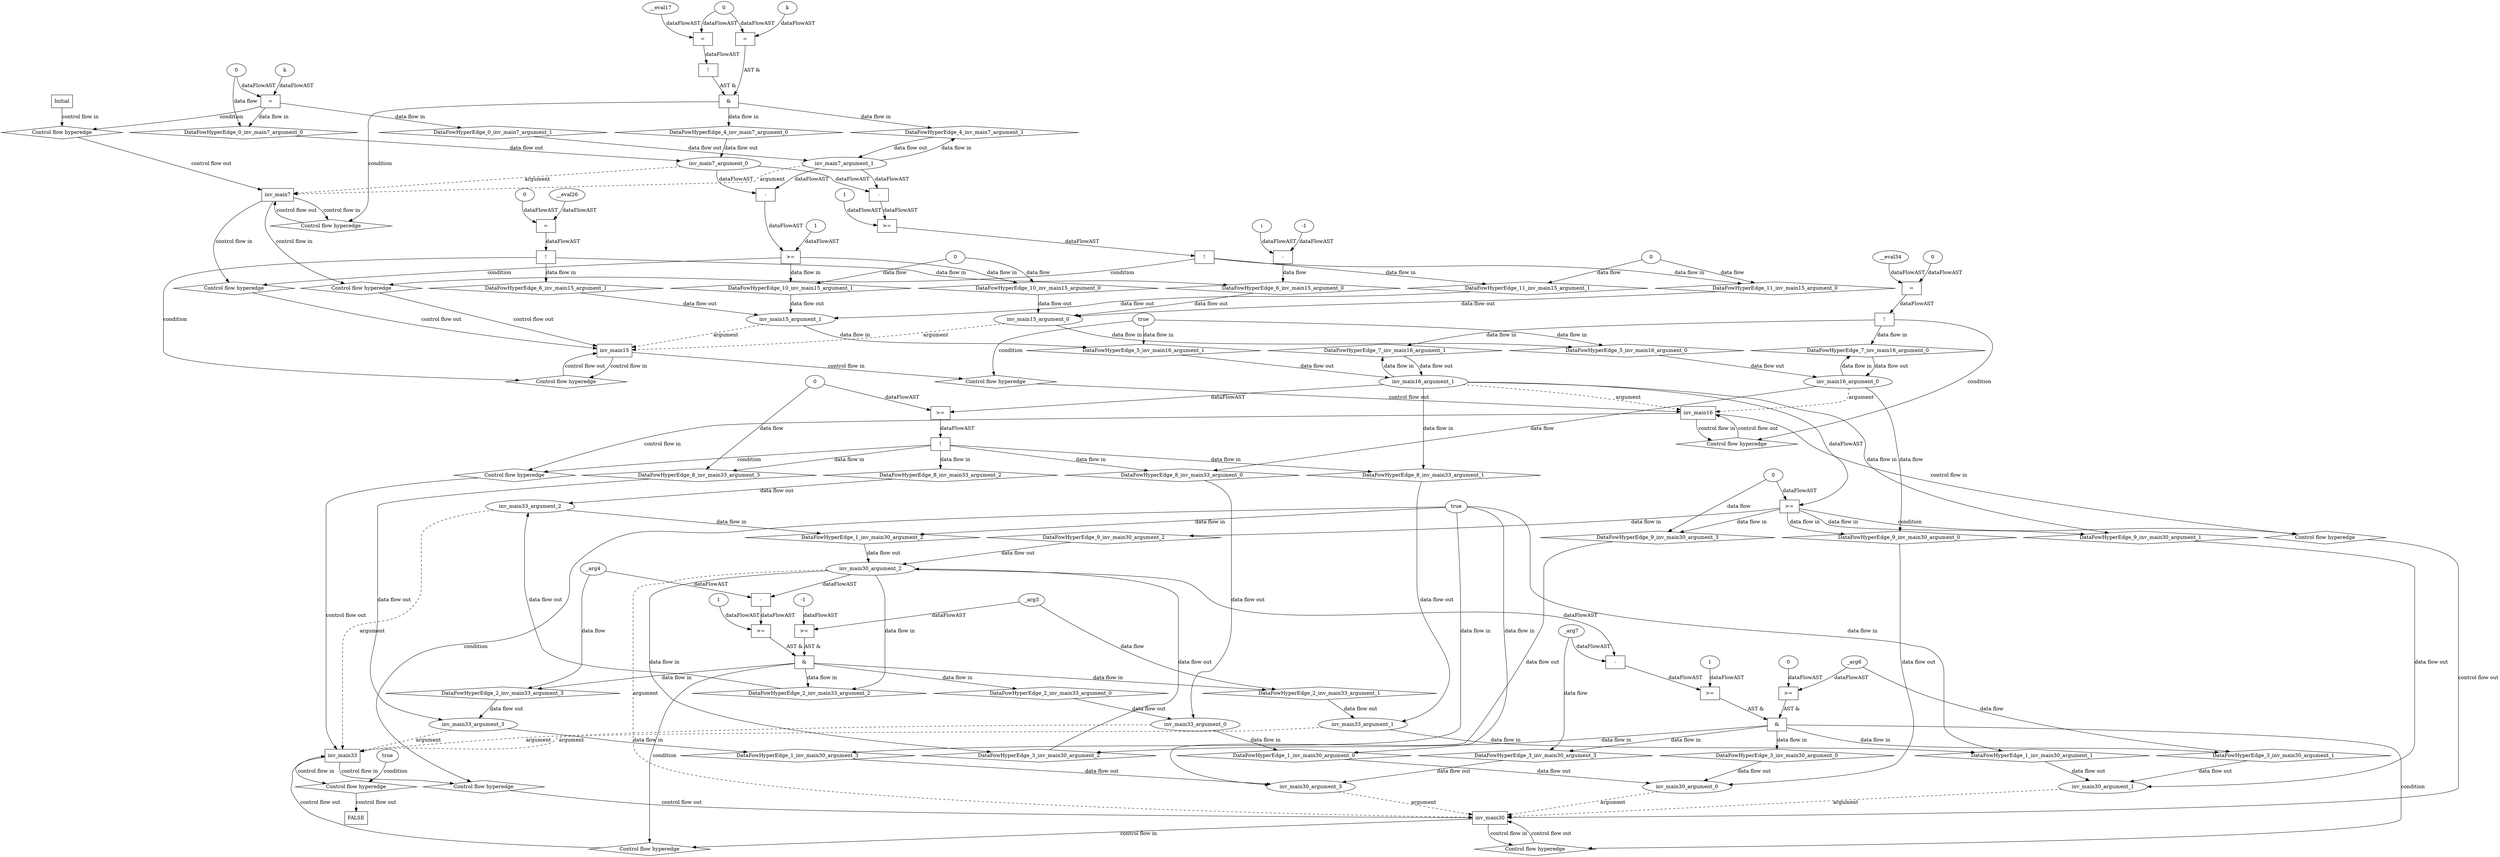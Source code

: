 digraph dag {
inv_main15 [label="inv_main15" nodeName=inv_main15 class=cfn  shape="rect"];
inv_main16 [label="inv_main16" nodeName=inv_main16 class=cfn  shape="rect"];
inv_main30 [label="inv_main30" nodeName=inv_main30 class=cfn  shape="rect"];
inv_main33 [label="inv_main33" nodeName=inv_main33 class=cfn  shape="rect"];
inv_main7 [label="inv_main7" nodeName=inv_main7 class=cfn  shape="rect"];
FALSE [label="FALSE" nodeName=FALSE class=cfn  shape="rect"];
Initial [label="Initial" nodeName=Initial class=cfn  shape="rect"];
ControlFowHyperEdge_0 [label="Control flow hyperedge" nodeName=ControlFowHyperEdge_0 class=controlFlowHyperEdge shape="diamond"];
Initial -> ControlFowHyperEdge_0[label="control flow in"]
ControlFowHyperEdge_0 -> inv_main7[label="control flow out"]
ControlFowHyperEdge_1 [label="Control flow hyperedge" nodeName=ControlFowHyperEdge_1 class=controlFlowHyperEdge shape="diamond"];
inv_main33 -> ControlFowHyperEdge_1[label="control flow in"]
ControlFowHyperEdge_1 -> inv_main30[label="control flow out"]
ControlFowHyperEdge_2 [label="Control flow hyperedge" nodeName=ControlFowHyperEdge_2 class=controlFlowHyperEdge shape="diamond"];
inv_main30 -> ControlFowHyperEdge_2[label="control flow in"]
ControlFowHyperEdge_2 -> inv_main33[label="control flow out"]
ControlFowHyperEdge_3 [label="Control flow hyperedge" nodeName=ControlFowHyperEdge_3 class=controlFlowHyperEdge shape="diamond"];
inv_main30 -> ControlFowHyperEdge_3[label="control flow in"]
ControlFowHyperEdge_3 -> inv_main30[label="control flow out"]
ControlFowHyperEdge_4 [label="Control flow hyperedge" nodeName=ControlFowHyperEdge_4 class=controlFlowHyperEdge shape="diamond"];
inv_main7 -> ControlFowHyperEdge_4[label="control flow in"]
ControlFowHyperEdge_4 -> inv_main7[label="control flow out"]
ControlFowHyperEdge_5 [label="Control flow hyperedge" nodeName=ControlFowHyperEdge_5 class=controlFlowHyperEdge shape="diamond"];
inv_main15 -> ControlFowHyperEdge_5[label="control flow in"]
ControlFowHyperEdge_5 -> inv_main16[label="control flow out"]
ControlFowHyperEdge_6 [label="Control flow hyperedge" nodeName=ControlFowHyperEdge_6 class=controlFlowHyperEdge shape="diamond"];
inv_main15 -> ControlFowHyperEdge_6[label="control flow in"]
ControlFowHyperEdge_6 -> inv_main15[label="control flow out"]
ControlFowHyperEdge_7 [label="Control flow hyperedge" nodeName=ControlFowHyperEdge_7 class=controlFlowHyperEdge shape="diamond"];
inv_main16 -> ControlFowHyperEdge_7[label="control flow in"]
ControlFowHyperEdge_7 -> inv_main16[label="control flow out"]
ControlFowHyperEdge_8 [label="Control flow hyperedge" nodeName=ControlFowHyperEdge_8 class=controlFlowHyperEdge shape="diamond"];
inv_main16 -> ControlFowHyperEdge_8[label="control flow in"]
ControlFowHyperEdge_8 -> inv_main33[label="control flow out"]
ControlFowHyperEdge_9 [label="Control flow hyperedge" nodeName=ControlFowHyperEdge_9 class=controlFlowHyperEdge shape="diamond"];
inv_main16 -> ControlFowHyperEdge_9[label="control flow in"]
ControlFowHyperEdge_9 -> inv_main30[label="control flow out"]
ControlFowHyperEdge_10 [label="Control flow hyperedge" nodeName=ControlFowHyperEdge_10 class=controlFlowHyperEdge shape="diamond"];
inv_main7 -> ControlFowHyperEdge_10[label="control flow in"]
ControlFowHyperEdge_10 -> inv_main15[label="control flow out"]
ControlFowHyperEdge_11 [label="Control flow hyperedge" nodeName=ControlFowHyperEdge_11 class=controlFlowHyperEdge shape="diamond"];
inv_main7 -> ControlFowHyperEdge_11[label="control flow in"]
ControlFowHyperEdge_11 -> inv_main15[label="control flow out"]
ControlFowHyperEdge_12 [label="Control flow hyperedge" nodeName=ControlFowHyperEdge_12 class=controlFlowHyperEdge shape="diamond"];
inv_main33 -> ControlFowHyperEdge_12[label="control flow in"]
ControlFowHyperEdge_12 -> FALSE[label="control flow out"]
inv_main7_argument_0 [label="inv_main7_argument_0" nodeName=argument0 class=argument  head=inv_main7 shape="oval"];
inv_main7_argument_0 -> inv_main7[label="argument" style="dashed"]
inv_main7_argument_1 [label="inv_main7_argument_1" nodeName=argument1 class=argument  head=inv_main7 shape="oval"];
inv_main7_argument_1 -> inv_main7[label="argument" style="dashed"]
inv_main30_argument_0 [label="inv_main30_argument_0" nodeName=argument0 class=argument  head=inv_main30 shape="oval"];
inv_main30_argument_0 -> inv_main30[label="argument" style="dashed"]
inv_main30_argument_1 [label="inv_main30_argument_1" nodeName=argument1 class=argument  head=inv_main30 shape="oval"];
inv_main30_argument_1 -> inv_main30[label="argument" style="dashed"]
inv_main30_argument_2 [label="inv_main30_argument_2" nodeName=argument2 class=argument  head=inv_main30 shape="oval"];
inv_main30_argument_2 -> inv_main30[label="argument" style="dashed"]
inv_main30_argument_3 [label="inv_main30_argument_3" nodeName=argument3 class=argument  head=inv_main30 shape="oval"];
inv_main30_argument_3 -> inv_main30[label="argument" style="dashed"]
inv_main33_argument_0 [label="inv_main33_argument_0" nodeName=argument0 class=argument  head=inv_main33 shape="oval"];
inv_main33_argument_0 -> inv_main33[label="argument" style="dashed"]
inv_main33_argument_1 [label="inv_main33_argument_1" nodeName=argument1 class=argument  head=inv_main33 shape="oval"];
inv_main33_argument_1 -> inv_main33[label="argument" style="dashed"]
inv_main33_argument_2 [label="inv_main33_argument_2" nodeName=argument2 class=argument  head=inv_main33 shape="oval"];
inv_main33_argument_2 -> inv_main33[label="argument" style="dashed"]
inv_main33_argument_3 [label="inv_main33_argument_3" nodeName=argument3 class=argument  head=inv_main33 shape="oval"];
inv_main33_argument_3 -> inv_main33[label="argument" style="dashed"]
inv_main16_argument_0 [label="inv_main16_argument_0" nodeName=argument0 class=argument  head=inv_main16 shape="oval"];
inv_main16_argument_0 -> inv_main16[label="argument" style="dashed"]
inv_main16_argument_1 [label="inv_main16_argument_1" nodeName=argument1 class=argument  head=inv_main16 shape="oval"];
inv_main16_argument_1 -> inv_main16[label="argument" style="dashed"]
inv_main15_argument_0 [label="inv_main15_argument_0" nodeName=argument0 class=argument  head=inv_main15 shape="oval"];
inv_main15_argument_0 -> inv_main15[label="argument" style="dashed"]
inv_main15_argument_1 [label="inv_main15_argument_1" nodeName=argument1 class=argument  head=inv_main15 shape="oval"];
inv_main15_argument_1 -> inv_main15[label="argument" style="dashed"]

xxxinv_main7___Initial_0xxxguard_0_node_0 [label="=" nodeName=xxxinv_main7___Initial_0xxxguard_0_node_0 class=Operator  shape="rect"];
xxxinv_main7___Initial_0xxxguard_0_node_2 [label="k" nodeName=xxxinv_main7___Initial_0xxxguard_0_node_2 class=Constant ];
xxxinv_main7___Initial_0xxxdataFlow_0_node_0->xxxinv_main7___Initial_0xxxguard_0_node_0[label="dataFlowAST"]
xxxinv_main7___Initial_0xxxguard_0_node_2->xxxinv_main7___Initial_0xxxguard_0_node_0[label="dataFlowAST"]

xxxinv_main7___Initial_0xxxguard_0_node_0->ControlFowHyperEdge_0 [label="condition"];
xxxinv_main7___Initial_0xxxdataFlow_0_node_0 [label="0" nodeName=xxxinv_main7___Initial_0xxxdataFlow_0_node_0 class=Literal ];

xxxinv_main7___Initial_0xxxdataFlow_0_node_0->DataFowHyperEdge_0_inv_main7_argument_0 [label="data flow"];
xxxinv_main30___inv_main33_1xxxguard_0_node_0 [label="true" nodeName=xxxinv_main30___inv_main33_1xxxguard_0_node_0 class=BoolValue ];

xxxinv_main30___inv_main33_1xxxguard_0_node_0->ControlFowHyperEdge_1 [label="condition"];
xxxinv_main33___inv_main30_2xxx_and [label="&" nodeName=xxxinv_main33___inv_main30_2xxx_and class=Operator shape="rect"];
xxxinv_main33___inv_main30_2xxxguard_0_node_0 [label=">=" nodeName=xxxinv_main33___inv_main30_2xxxguard_0_node_0 class=Operator  shape="rect"];
xxxinv_main33___inv_main30_2xxxguard_0_node_1 [label="-1" nodeName=xxxinv_main33___inv_main30_2xxxguard_0_node_1 class=Literal ];
xxxinv_main33___inv_main30_2xxxguard_0_node_1->xxxinv_main33___inv_main30_2xxxguard_0_node_0[label="dataFlowAST"]
xxxinv_main33___inv_main30_2xxxdataFlow_0_node_0->xxxinv_main33___inv_main30_2xxxguard_0_node_0[label="dataFlowAST"]

xxxinv_main33___inv_main30_2xxxguard_0_node_0->xxxinv_main33___inv_main30_2xxx_and [label="AST &"];
xxxinv_main33___inv_main30_2xxxguard1_node_0 [label=">=" nodeName=xxxinv_main33___inv_main30_2xxxguard1_node_0 class=Operator  shape="rect"];
xxxinv_main33___inv_main30_2xxxguard1_node_1 [label="-" nodeName=xxxinv_main33___inv_main30_2xxxguard1_node_1 class= Operator shape="rect"];
xxxinv_main33___inv_main30_2xxxguard1_node_4 [label="1" nodeName=xxxinv_main33___inv_main30_2xxxguard1_node_4 class=Literal ];
xxxinv_main33___inv_main30_2xxxguard1_node_1->xxxinv_main33___inv_main30_2xxxguard1_node_0[label="dataFlowAST"]
xxxinv_main33___inv_main30_2xxxguard1_node_4->xxxinv_main33___inv_main30_2xxxguard1_node_0[label="dataFlowAST"]
inv_main30_argument_2->xxxinv_main33___inv_main30_2xxxguard1_node_1[label="dataFlowAST"]
xxxinv_main33___inv_main30_2xxxdataFlow1_node_0->xxxinv_main33___inv_main30_2xxxguard1_node_1[label="dataFlowAST"]

xxxinv_main33___inv_main30_2xxxguard1_node_0->xxxinv_main33___inv_main30_2xxx_and [label="AST &"];
xxxinv_main33___inv_main30_2xxx_and->ControlFowHyperEdge_2 [label="condition"];
xxxinv_main33___inv_main30_2xxxdataFlow_0_node_0 [label="_arg3" nodeName=xxxinv_main33___inv_main30_2xxxdataFlow_0_node_0 class=Constant ];

xxxinv_main33___inv_main30_2xxxdataFlow_0_node_0->DataFowHyperEdge_2_inv_main33_argument_1 [label="data flow"];
xxxinv_main33___inv_main30_2xxxdataFlow1_node_0 [label="_arg4" nodeName=xxxinv_main33___inv_main30_2xxxdataFlow1_node_0 class=Constant ];

xxxinv_main33___inv_main30_2xxxdataFlow1_node_0->DataFowHyperEdge_2_inv_main33_argument_3 [label="data flow"];
xxxinv_main30___inv_main30_3xxx_and [label="&" nodeName=xxxinv_main30___inv_main30_3xxx_and class=Operator shape="rect"];
xxxinv_main30___inv_main30_3xxxguard_0_node_0 [label=">=" nodeName=xxxinv_main30___inv_main30_3xxxguard_0_node_0 class=Operator  shape="rect"];
xxxinv_main30___inv_main30_3xxxguard_0_node_2 [label="0" nodeName=xxxinv_main30___inv_main30_3xxxguard_0_node_2 class=Literal ];
xxxinv_main30___inv_main30_3xxxdataFlow_0_node_0->xxxinv_main30___inv_main30_3xxxguard_0_node_0[label="dataFlowAST"]
xxxinv_main30___inv_main30_3xxxguard_0_node_2->xxxinv_main30___inv_main30_3xxxguard_0_node_0[label="dataFlowAST"]

xxxinv_main30___inv_main30_3xxxguard_0_node_0->xxxinv_main30___inv_main30_3xxx_and [label="AST &"];
xxxinv_main30___inv_main30_3xxxguard1_node_0 [label=">=" nodeName=xxxinv_main30___inv_main30_3xxxguard1_node_0 class=Operator  shape="rect"];
xxxinv_main30___inv_main30_3xxxguard1_node_1 [label="-" nodeName=xxxinv_main30___inv_main30_3xxxguard1_node_1 class= Operator shape="rect"];
xxxinv_main30___inv_main30_3xxxguard1_node_4 [label="1" nodeName=xxxinv_main30___inv_main30_3xxxguard1_node_4 class=Literal ];
xxxinv_main30___inv_main30_3xxxguard1_node_1->xxxinv_main30___inv_main30_3xxxguard1_node_0[label="dataFlowAST"]
xxxinv_main30___inv_main30_3xxxguard1_node_4->xxxinv_main30___inv_main30_3xxxguard1_node_0[label="dataFlowAST"]
inv_main30_argument_2->xxxinv_main30___inv_main30_3xxxguard1_node_1[label="dataFlowAST"]
xxxinv_main30___inv_main30_3xxxdataFlow1_node_0->xxxinv_main30___inv_main30_3xxxguard1_node_1[label="dataFlowAST"]

xxxinv_main30___inv_main30_3xxxguard1_node_0->xxxinv_main30___inv_main30_3xxx_and [label="AST &"];
xxxinv_main30___inv_main30_3xxx_and->ControlFowHyperEdge_3 [label="condition"];
xxxinv_main30___inv_main30_3xxxdataFlow_0_node_0 [label="_arg6" nodeName=xxxinv_main30___inv_main30_3xxxdataFlow_0_node_0 class=Constant ];

xxxinv_main30___inv_main30_3xxxdataFlow_0_node_0->DataFowHyperEdge_3_inv_main30_argument_1 [label="data flow"];
xxxinv_main30___inv_main30_3xxxdataFlow1_node_0 [label="_arg7" nodeName=xxxinv_main30___inv_main30_3xxxdataFlow1_node_0 class=Constant ];

xxxinv_main30___inv_main30_3xxxdataFlow1_node_0->DataFowHyperEdge_3_inv_main30_argument_3 [label="data flow"];
xxxinv_main7___inv_main7_4xxx_and [label="&" nodeName=xxxinv_main7___inv_main7_4xxx_and class=Operator shape="rect"];
xxxinv_main7___inv_main7_4xxxguard_0_node_0 [label="!" nodeName=xxxinv_main7___inv_main7_4xxxguard_0_node_0 class=Operator shape="rect"];
xxxinv_main7___inv_main7_4xxxguard_0_node_1 [label="=" nodeName=xxxinv_main7___inv_main7_4xxxguard_0_node_1 class=Operator  shape="rect"];
xxxinv_main7___inv_main7_4xxxguard_0_node_2 [label="__eval17" nodeName=xxxinv_main7___inv_main7_4xxxguard_0_node_2 class=Constant ];
xxxinv_main7___inv_main7_4xxxguard_0_node_3 [label="0" nodeName=xxxinv_main7___inv_main7_4xxxguard_0_node_3 class=Literal ];
xxxinv_main7___inv_main7_4xxxguard_0_node_1->xxxinv_main7___inv_main7_4xxxguard_0_node_0[label="dataFlowAST"]
xxxinv_main7___inv_main7_4xxxguard_0_node_2->xxxinv_main7___inv_main7_4xxxguard_0_node_1[label="dataFlowAST"]
xxxinv_main7___inv_main7_4xxxguard_0_node_3->xxxinv_main7___inv_main7_4xxxguard_0_node_1[label="dataFlowAST"]

xxxinv_main7___inv_main7_4xxxguard_0_node_0->xxxinv_main7___inv_main7_4xxx_and [label="AST &"];
xxxinv_main7___inv_main7_4xxxguard1_node_0 [label="=" nodeName=xxxinv_main7___inv_main7_4xxxguard1_node_0 class=Operator  shape="rect"];
xxxinv_main7___inv_main7_4xxxguard1_node_1 [label="k" nodeName=xxxinv_main7___inv_main7_4xxxguard1_node_1 class=Constant ];
xxxinv_main7___inv_main7_4xxxguard1_node_1->xxxinv_main7___inv_main7_4xxxguard1_node_0[label="dataFlowAST"]
xxxinv_main7___inv_main7_4xxxguard_0_node_3->xxxinv_main7___inv_main7_4xxxguard1_node_0[label="dataFlowAST"]

xxxinv_main7___inv_main7_4xxxguard1_node_0->xxxinv_main7___inv_main7_4xxx_and [label="AST &"];
xxxinv_main7___inv_main7_4xxx_and->ControlFowHyperEdge_4 [label="condition"];
xxxinv_main16___inv_main15_5xxxguard_0_node_0 [label="true" nodeName=xxxinv_main16___inv_main15_5xxxguard_0_node_0 class=BoolValue ];

xxxinv_main16___inv_main15_5xxxguard_0_node_0->ControlFowHyperEdge_5 [label="condition"];
xxxinv_main15___inv_main15_6xxxguard_0_node_0 [label="!" nodeName=xxxinv_main15___inv_main15_6xxxguard_0_node_0 class=Operator shape="rect"];
xxxinv_main15___inv_main15_6xxxguard_0_node_1 [label="=" nodeName=xxxinv_main15___inv_main15_6xxxguard_0_node_1 class=Operator  shape="rect"];
xxxinv_main15___inv_main15_6xxxguard_0_node_2 [label="__eval26" nodeName=xxxinv_main15___inv_main15_6xxxguard_0_node_2 class=Constant ];
xxxinv_main15___inv_main15_6xxxguard_0_node_3 [label="0" nodeName=xxxinv_main15___inv_main15_6xxxguard_0_node_3 class=Literal ];
xxxinv_main15___inv_main15_6xxxguard_0_node_1->xxxinv_main15___inv_main15_6xxxguard_0_node_0[label="dataFlowAST"]
xxxinv_main15___inv_main15_6xxxguard_0_node_2->xxxinv_main15___inv_main15_6xxxguard_0_node_1[label="dataFlowAST"]
xxxinv_main15___inv_main15_6xxxguard_0_node_3->xxxinv_main15___inv_main15_6xxxguard_0_node_1[label="dataFlowAST"]

xxxinv_main15___inv_main15_6xxxguard_0_node_0->ControlFowHyperEdge_6 [label="condition"];
xxxinv_main15___inv_main15_6xxxdataFlow_0_node_0 [label="-" nodeName=xxxinv_main15___inv_main15_6xxxdataFlow_0_node_0 class= Operator shape="rect"];
xxxinv_main15___inv_main15_6xxxdataFlow_0_node_1 [label="i" nodeName=xxxinv_main15___inv_main15_6xxxdataFlow_0_node_1 class=Constant ];
xxxinv_main15___inv_main15_6xxxdataFlow_0_node_2 [label="-1" nodeName=xxxinv_main15___inv_main15_6xxxdataFlow_0_node_2 class=Literal ];
xxxinv_main15___inv_main15_6xxxdataFlow_0_node_1->xxxinv_main15___inv_main15_6xxxdataFlow_0_node_0[label="dataFlowAST"]
xxxinv_main15___inv_main15_6xxxdataFlow_0_node_2->xxxinv_main15___inv_main15_6xxxdataFlow_0_node_0[label="dataFlowAST"]

xxxinv_main15___inv_main15_6xxxdataFlow_0_node_0->DataFowHyperEdge_6_inv_main15_argument_0 [label="data flow"];
xxxinv_main16___inv_main16_7xxxguard_0_node_0 [label="!" nodeName=xxxinv_main16___inv_main16_7xxxguard_0_node_0 class=Operator shape="rect"];
xxxinv_main16___inv_main16_7xxxguard_0_node_1 [label="=" nodeName=xxxinv_main16___inv_main16_7xxxguard_0_node_1 class=Operator  shape="rect"];
xxxinv_main16___inv_main16_7xxxguard_0_node_2 [label="__eval34" nodeName=xxxinv_main16___inv_main16_7xxxguard_0_node_2 class=Constant ];
xxxinv_main16___inv_main16_7xxxguard_0_node_3 [label="0" nodeName=xxxinv_main16___inv_main16_7xxxguard_0_node_3 class=Literal ];
xxxinv_main16___inv_main16_7xxxguard_0_node_1->xxxinv_main16___inv_main16_7xxxguard_0_node_0[label="dataFlowAST"]
xxxinv_main16___inv_main16_7xxxguard_0_node_2->xxxinv_main16___inv_main16_7xxxguard_0_node_1[label="dataFlowAST"]
xxxinv_main16___inv_main16_7xxxguard_0_node_3->xxxinv_main16___inv_main16_7xxxguard_0_node_1[label="dataFlowAST"]

xxxinv_main16___inv_main16_7xxxguard_0_node_0->ControlFowHyperEdge_7 [label="condition"];
xxxinv_main33___inv_main16_8xxxguard_0_node_0 [label="!" nodeName=xxxinv_main33___inv_main16_8xxxguard_0_node_0 class=Operator shape="rect"];
xxxinv_main33___inv_main16_8xxxguard_0_node_1 [label=">=" nodeName=xxxinv_main33___inv_main16_8xxxguard_0_node_1 class=Operator  shape="rect"];
xxxinv_main33___inv_main16_8xxxguard_0_node_1->xxxinv_main33___inv_main16_8xxxguard_0_node_0[label="dataFlowAST"]
inv_main16_argument_1->xxxinv_main33___inv_main16_8xxxguard_0_node_1[label="dataFlowAST"]
xxxinv_main33___inv_main16_8xxxdataFlow1_node_0->xxxinv_main33___inv_main16_8xxxguard_0_node_1[label="dataFlowAST"]

xxxinv_main33___inv_main16_8xxxguard_0_node_0->ControlFowHyperEdge_8 [label="condition"];

inv_main16_argument_0->DataFowHyperEdge_8_inv_main33_argument_0 [label="data flow"];
xxxinv_main33___inv_main16_8xxxdataFlow1_node_0 [label="0" nodeName=xxxinv_main33___inv_main16_8xxxdataFlow1_node_0 class=Literal ];

xxxinv_main33___inv_main16_8xxxdataFlow1_node_0->DataFowHyperEdge_8_inv_main33_argument_3 [label="data flow"];
xxxinv_main30___inv_main16_9xxxguard_0_node_0 [label=">=" nodeName=xxxinv_main30___inv_main16_9xxxguard_0_node_0 class=Operator  shape="rect"];
inv_main16_argument_1->xxxinv_main30___inv_main16_9xxxguard_0_node_0[label="dataFlowAST"]
xxxinv_main30___inv_main16_9xxxdataFlow1_node_0->xxxinv_main30___inv_main16_9xxxguard_0_node_0[label="dataFlowAST"]

xxxinv_main30___inv_main16_9xxxguard_0_node_0->ControlFowHyperEdge_9 [label="condition"];

inv_main16_argument_0->DataFowHyperEdge_9_inv_main30_argument_0 [label="data flow"];
xxxinv_main30___inv_main16_9xxxdataFlow1_node_0 [label="0" nodeName=xxxinv_main30___inv_main16_9xxxdataFlow1_node_0 class=Literal ];

xxxinv_main30___inv_main16_9xxxdataFlow1_node_0->DataFowHyperEdge_9_inv_main30_argument_3 [label="data flow"];
xxxinv_main15___inv_main7_10xxxguard_0_node_0 [label=">=" nodeName=xxxinv_main15___inv_main7_10xxxguard_0_node_0 class=Operator  shape="rect"];
xxxinv_main15___inv_main7_10xxxguard_0_node_1 [label="-" nodeName=xxxinv_main15___inv_main7_10xxxguard_0_node_1 class= Operator shape="rect"];
xxxinv_main15___inv_main7_10xxxguard_0_node_4 [label="1" nodeName=xxxinv_main15___inv_main7_10xxxguard_0_node_4 class=Literal ];
xxxinv_main15___inv_main7_10xxxguard_0_node_1->xxxinv_main15___inv_main7_10xxxguard_0_node_0[label="dataFlowAST"]
xxxinv_main15___inv_main7_10xxxguard_0_node_4->xxxinv_main15___inv_main7_10xxxguard_0_node_0[label="dataFlowAST"]
inv_main7_argument_0->xxxinv_main15___inv_main7_10xxxguard_0_node_1[label="dataFlowAST"]
inv_main7_argument_1->xxxinv_main15___inv_main7_10xxxguard_0_node_1[label="dataFlowAST"]

xxxinv_main15___inv_main7_10xxxguard_0_node_0->ControlFowHyperEdge_10 [label="condition"];
xxxinv_main15___inv_main7_10xxxdataFlow_0_node_0 [label="0" nodeName=xxxinv_main15___inv_main7_10xxxdataFlow_0_node_0 class=Literal ];

xxxinv_main15___inv_main7_10xxxdataFlow_0_node_0->DataFowHyperEdge_10_inv_main15_argument_0 [label="data flow"];

xxxinv_main15___inv_main7_10xxxdataFlow_0_node_0->DataFowHyperEdge_10_inv_main15_argument_1 [label="data flow"];
xxxinv_main15___inv_main7_11xxxguard_0_node_0 [label="!" nodeName=xxxinv_main15___inv_main7_11xxxguard_0_node_0 class=Operator shape="rect"];
xxxinv_main15___inv_main7_11xxxguard_0_node_1 [label=">=" nodeName=xxxinv_main15___inv_main7_11xxxguard_0_node_1 class=Operator  shape="rect"];
xxxinv_main15___inv_main7_11xxxguard_0_node_2 [label="-" nodeName=xxxinv_main15___inv_main7_11xxxguard_0_node_2 class= Operator shape="rect"];
xxxinv_main15___inv_main7_11xxxguard_0_node_5 [label="1" nodeName=xxxinv_main15___inv_main7_11xxxguard_0_node_5 class=Literal ];
xxxinv_main15___inv_main7_11xxxguard_0_node_1->xxxinv_main15___inv_main7_11xxxguard_0_node_0[label="dataFlowAST"]
xxxinv_main15___inv_main7_11xxxguard_0_node_2->xxxinv_main15___inv_main7_11xxxguard_0_node_1[label="dataFlowAST"]
xxxinv_main15___inv_main7_11xxxguard_0_node_5->xxxinv_main15___inv_main7_11xxxguard_0_node_1[label="dataFlowAST"]
inv_main7_argument_0->xxxinv_main15___inv_main7_11xxxguard_0_node_2[label="dataFlowAST"]
inv_main7_argument_1->xxxinv_main15___inv_main7_11xxxguard_0_node_2[label="dataFlowAST"]

xxxinv_main15___inv_main7_11xxxguard_0_node_0->ControlFowHyperEdge_11 [label="condition"];
xxxinv_main15___inv_main7_11xxxdataFlow_0_node_0 [label="0" nodeName=xxxinv_main15___inv_main7_11xxxdataFlow_0_node_0 class=Literal ];

xxxinv_main15___inv_main7_11xxxdataFlow_0_node_0->DataFowHyperEdge_11_inv_main15_argument_0 [label="data flow"];

xxxinv_main15___inv_main7_11xxxdataFlow_0_node_0->DataFowHyperEdge_11_inv_main15_argument_1 [label="data flow"];
xxxFALSE___inv_main33_12xxxguard_0_node_0 [label="true" nodeName=xxxFALSE___inv_main33_12xxxguard_0_node_0 class=BoolValue ];

xxxFALSE___inv_main33_12xxxguard_0_node_0->ControlFowHyperEdge_12 [label="condition"];
DataFowHyperEdge_0_inv_main7_argument_0 [label="DataFowHyperEdge_0_inv_main7_argument_0" nodeName=DataFowHyperEdge_0_inv_main7_argument_0 class=DataFlowHyperedge shape="diamond"];
DataFowHyperEdge_0_inv_main7_argument_0 -> inv_main7_argument_0[label="data flow out"]
xxxinv_main7___Initial_0xxxguard_0_node_0 -> DataFowHyperEdge_0_inv_main7_argument_0[label="data flow in"]
DataFowHyperEdge_0_inv_main7_argument_1 [label="DataFowHyperEdge_0_inv_main7_argument_1" nodeName=DataFowHyperEdge_0_inv_main7_argument_1 class=DataFlowHyperedge shape="diamond"];
DataFowHyperEdge_0_inv_main7_argument_1 -> inv_main7_argument_1[label="data flow out"]
xxxinv_main7___Initial_0xxxguard_0_node_0 -> DataFowHyperEdge_0_inv_main7_argument_1[label="data flow in"]
DataFowHyperEdge_1_inv_main30_argument_0 [label="DataFowHyperEdge_1_inv_main30_argument_0" nodeName=DataFowHyperEdge_1_inv_main30_argument_0 class=DataFlowHyperedge shape="diamond"];
DataFowHyperEdge_1_inv_main30_argument_0 -> inv_main30_argument_0[label="data flow out"]
xxxinv_main30___inv_main33_1xxxguard_0_node_0 -> DataFowHyperEdge_1_inv_main30_argument_0[label="data flow in"]
DataFowHyperEdge_1_inv_main30_argument_1 [label="DataFowHyperEdge_1_inv_main30_argument_1" nodeName=DataFowHyperEdge_1_inv_main30_argument_1 class=DataFlowHyperedge shape="diamond"];
DataFowHyperEdge_1_inv_main30_argument_1 -> inv_main30_argument_1[label="data flow out"]
xxxinv_main30___inv_main33_1xxxguard_0_node_0 -> DataFowHyperEdge_1_inv_main30_argument_1[label="data flow in"]
DataFowHyperEdge_1_inv_main30_argument_2 [label="DataFowHyperEdge_1_inv_main30_argument_2" nodeName=DataFowHyperEdge_1_inv_main30_argument_2 class=DataFlowHyperedge shape="diamond"];
DataFowHyperEdge_1_inv_main30_argument_2 -> inv_main30_argument_2[label="data flow out"]
xxxinv_main30___inv_main33_1xxxguard_0_node_0 -> DataFowHyperEdge_1_inv_main30_argument_2[label="data flow in"]
DataFowHyperEdge_1_inv_main30_argument_3 [label="DataFowHyperEdge_1_inv_main30_argument_3" nodeName=DataFowHyperEdge_1_inv_main30_argument_3 class=DataFlowHyperedge shape="diamond"];
DataFowHyperEdge_1_inv_main30_argument_3 -> inv_main30_argument_3[label="data flow out"]
xxxinv_main30___inv_main33_1xxxguard_0_node_0 -> DataFowHyperEdge_1_inv_main30_argument_3[label="data flow in"]
DataFowHyperEdge_2_inv_main33_argument_0 [label="DataFowHyperEdge_2_inv_main33_argument_0" nodeName=DataFowHyperEdge_2_inv_main33_argument_0 class=DataFlowHyperedge shape="diamond"];
DataFowHyperEdge_2_inv_main33_argument_0 -> inv_main33_argument_0[label="data flow out"]
xxxinv_main33___inv_main30_2xxx_and -> DataFowHyperEdge_2_inv_main33_argument_0[label="data flow in"]
DataFowHyperEdge_2_inv_main33_argument_1 [label="DataFowHyperEdge_2_inv_main33_argument_1" nodeName=DataFowHyperEdge_2_inv_main33_argument_1 class=DataFlowHyperedge shape="diamond"];
DataFowHyperEdge_2_inv_main33_argument_1 -> inv_main33_argument_1[label="data flow out"]
xxxinv_main33___inv_main30_2xxx_and -> DataFowHyperEdge_2_inv_main33_argument_1[label="data flow in"]
DataFowHyperEdge_2_inv_main33_argument_2 [label="DataFowHyperEdge_2_inv_main33_argument_2" nodeName=DataFowHyperEdge_2_inv_main33_argument_2 class=DataFlowHyperedge shape="diamond"];
DataFowHyperEdge_2_inv_main33_argument_2 -> inv_main33_argument_2[label="data flow out"]
xxxinv_main33___inv_main30_2xxx_and -> DataFowHyperEdge_2_inv_main33_argument_2[label="data flow in"]
DataFowHyperEdge_2_inv_main33_argument_3 [label="DataFowHyperEdge_2_inv_main33_argument_3" nodeName=DataFowHyperEdge_2_inv_main33_argument_3 class=DataFlowHyperedge shape="diamond"];
DataFowHyperEdge_2_inv_main33_argument_3 -> inv_main33_argument_3[label="data flow out"]
xxxinv_main33___inv_main30_2xxx_and -> DataFowHyperEdge_2_inv_main33_argument_3[label="data flow in"]
DataFowHyperEdge_3_inv_main30_argument_0 [label="DataFowHyperEdge_3_inv_main30_argument_0" nodeName=DataFowHyperEdge_3_inv_main30_argument_0 class=DataFlowHyperedge shape="diamond"];
DataFowHyperEdge_3_inv_main30_argument_0 -> inv_main30_argument_0[label="data flow out"]
xxxinv_main30___inv_main30_3xxx_and -> DataFowHyperEdge_3_inv_main30_argument_0[label="data flow in"]
DataFowHyperEdge_3_inv_main30_argument_1 [label="DataFowHyperEdge_3_inv_main30_argument_1" nodeName=DataFowHyperEdge_3_inv_main30_argument_1 class=DataFlowHyperedge shape="diamond"];
DataFowHyperEdge_3_inv_main30_argument_1 -> inv_main30_argument_1[label="data flow out"]
xxxinv_main30___inv_main30_3xxx_and -> DataFowHyperEdge_3_inv_main30_argument_1[label="data flow in"]
DataFowHyperEdge_3_inv_main30_argument_2 [label="DataFowHyperEdge_3_inv_main30_argument_2" nodeName=DataFowHyperEdge_3_inv_main30_argument_2 class=DataFlowHyperedge shape="diamond"];
DataFowHyperEdge_3_inv_main30_argument_2 -> inv_main30_argument_2[label="data flow out"]
xxxinv_main30___inv_main30_3xxx_and -> DataFowHyperEdge_3_inv_main30_argument_2[label="data flow in"]
DataFowHyperEdge_3_inv_main30_argument_3 [label="DataFowHyperEdge_3_inv_main30_argument_3" nodeName=DataFowHyperEdge_3_inv_main30_argument_3 class=DataFlowHyperedge shape="diamond"];
DataFowHyperEdge_3_inv_main30_argument_3 -> inv_main30_argument_3[label="data flow out"]
xxxinv_main30___inv_main30_3xxx_and -> DataFowHyperEdge_3_inv_main30_argument_3[label="data flow in"]
DataFowHyperEdge_4_inv_main7_argument_0 [label="DataFowHyperEdge_4_inv_main7_argument_0" nodeName=DataFowHyperEdge_4_inv_main7_argument_0 class=DataFlowHyperedge shape="diamond"];
DataFowHyperEdge_4_inv_main7_argument_0 -> inv_main7_argument_0[label="data flow out"]
xxxinv_main7___inv_main7_4xxx_and -> DataFowHyperEdge_4_inv_main7_argument_0[label="data flow in"]
DataFowHyperEdge_4_inv_main7_argument_1 [label="DataFowHyperEdge_4_inv_main7_argument_1" nodeName=DataFowHyperEdge_4_inv_main7_argument_1 class=DataFlowHyperedge shape="diamond"];
DataFowHyperEdge_4_inv_main7_argument_1 -> inv_main7_argument_1[label="data flow out"]
xxxinv_main7___inv_main7_4xxx_and -> DataFowHyperEdge_4_inv_main7_argument_1[label="data flow in"]
DataFowHyperEdge_5_inv_main16_argument_0 [label="DataFowHyperEdge_5_inv_main16_argument_0" nodeName=DataFowHyperEdge_5_inv_main16_argument_0 class=DataFlowHyperedge shape="diamond"];
DataFowHyperEdge_5_inv_main16_argument_0 -> inv_main16_argument_0[label="data flow out"]
xxxinv_main16___inv_main15_5xxxguard_0_node_0 -> DataFowHyperEdge_5_inv_main16_argument_0[label="data flow in"]
DataFowHyperEdge_5_inv_main16_argument_1 [label="DataFowHyperEdge_5_inv_main16_argument_1" nodeName=DataFowHyperEdge_5_inv_main16_argument_1 class=DataFlowHyperedge shape="diamond"];
DataFowHyperEdge_5_inv_main16_argument_1 -> inv_main16_argument_1[label="data flow out"]
xxxinv_main16___inv_main15_5xxxguard_0_node_0 -> DataFowHyperEdge_5_inv_main16_argument_1[label="data flow in"]
DataFowHyperEdge_6_inv_main15_argument_0 [label="DataFowHyperEdge_6_inv_main15_argument_0" nodeName=DataFowHyperEdge_6_inv_main15_argument_0 class=DataFlowHyperedge shape="diamond"];
DataFowHyperEdge_6_inv_main15_argument_0 -> inv_main15_argument_0[label="data flow out"]
xxxinv_main15___inv_main15_6xxxguard_0_node_0 -> DataFowHyperEdge_6_inv_main15_argument_0[label="data flow in"]
DataFowHyperEdge_6_inv_main15_argument_1 [label="DataFowHyperEdge_6_inv_main15_argument_1" nodeName=DataFowHyperEdge_6_inv_main15_argument_1 class=DataFlowHyperedge shape="diamond"];
DataFowHyperEdge_6_inv_main15_argument_1 -> inv_main15_argument_1[label="data flow out"]
xxxinv_main15___inv_main15_6xxxguard_0_node_0 -> DataFowHyperEdge_6_inv_main15_argument_1[label="data flow in"]
DataFowHyperEdge_7_inv_main16_argument_0 [label="DataFowHyperEdge_7_inv_main16_argument_0" nodeName=DataFowHyperEdge_7_inv_main16_argument_0 class=DataFlowHyperedge shape="diamond"];
DataFowHyperEdge_7_inv_main16_argument_0 -> inv_main16_argument_0[label="data flow out"]
xxxinv_main16___inv_main16_7xxxguard_0_node_0 -> DataFowHyperEdge_7_inv_main16_argument_0[label="data flow in"]
DataFowHyperEdge_7_inv_main16_argument_1 [label="DataFowHyperEdge_7_inv_main16_argument_1" nodeName=DataFowHyperEdge_7_inv_main16_argument_1 class=DataFlowHyperedge shape="diamond"];
DataFowHyperEdge_7_inv_main16_argument_1 -> inv_main16_argument_1[label="data flow out"]
xxxinv_main16___inv_main16_7xxxguard_0_node_0 -> DataFowHyperEdge_7_inv_main16_argument_1[label="data flow in"]
DataFowHyperEdge_8_inv_main33_argument_0 [label="DataFowHyperEdge_8_inv_main33_argument_0" nodeName=DataFowHyperEdge_8_inv_main33_argument_0 class=DataFlowHyperedge shape="diamond"];
DataFowHyperEdge_8_inv_main33_argument_0 -> inv_main33_argument_0[label="data flow out"]
xxxinv_main33___inv_main16_8xxxguard_0_node_0 -> DataFowHyperEdge_8_inv_main33_argument_0[label="data flow in"]
DataFowHyperEdge_8_inv_main33_argument_1 [label="DataFowHyperEdge_8_inv_main33_argument_1" nodeName=DataFowHyperEdge_8_inv_main33_argument_1 class=DataFlowHyperedge shape="diamond"];
DataFowHyperEdge_8_inv_main33_argument_1 -> inv_main33_argument_1[label="data flow out"]
xxxinv_main33___inv_main16_8xxxguard_0_node_0 -> DataFowHyperEdge_8_inv_main33_argument_1[label="data flow in"]
DataFowHyperEdge_8_inv_main33_argument_2 [label="DataFowHyperEdge_8_inv_main33_argument_2" nodeName=DataFowHyperEdge_8_inv_main33_argument_2 class=DataFlowHyperedge shape="diamond"];
DataFowHyperEdge_8_inv_main33_argument_2 -> inv_main33_argument_2[label="data flow out"]
xxxinv_main33___inv_main16_8xxxguard_0_node_0 -> DataFowHyperEdge_8_inv_main33_argument_2[label="data flow in"]
DataFowHyperEdge_8_inv_main33_argument_3 [label="DataFowHyperEdge_8_inv_main33_argument_3" nodeName=DataFowHyperEdge_8_inv_main33_argument_3 class=DataFlowHyperedge shape="diamond"];
DataFowHyperEdge_8_inv_main33_argument_3 -> inv_main33_argument_3[label="data flow out"]
xxxinv_main33___inv_main16_8xxxguard_0_node_0 -> DataFowHyperEdge_8_inv_main33_argument_3[label="data flow in"]
DataFowHyperEdge_9_inv_main30_argument_0 [label="DataFowHyperEdge_9_inv_main30_argument_0" nodeName=DataFowHyperEdge_9_inv_main30_argument_0 class=DataFlowHyperedge shape="diamond"];
DataFowHyperEdge_9_inv_main30_argument_0 -> inv_main30_argument_0[label="data flow out"]
xxxinv_main30___inv_main16_9xxxguard_0_node_0 -> DataFowHyperEdge_9_inv_main30_argument_0[label="data flow in"]
DataFowHyperEdge_9_inv_main30_argument_1 [label="DataFowHyperEdge_9_inv_main30_argument_1" nodeName=DataFowHyperEdge_9_inv_main30_argument_1 class=DataFlowHyperedge shape="diamond"];
DataFowHyperEdge_9_inv_main30_argument_1 -> inv_main30_argument_1[label="data flow out"]
xxxinv_main30___inv_main16_9xxxguard_0_node_0 -> DataFowHyperEdge_9_inv_main30_argument_1[label="data flow in"]
DataFowHyperEdge_9_inv_main30_argument_2 [label="DataFowHyperEdge_9_inv_main30_argument_2" nodeName=DataFowHyperEdge_9_inv_main30_argument_2 class=DataFlowHyperedge shape="diamond"];
DataFowHyperEdge_9_inv_main30_argument_2 -> inv_main30_argument_2[label="data flow out"]
xxxinv_main30___inv_main16_9xxxguard_0_node_0 -> DataFowHyperEdge_9_inv_main30_argument_2[label="data flow in"]
DataFowHyperEdge_9_inv_main30_argument_3 [label="DataFowHyperEdge_9_inv_main30_argument_3" nodeName=DataFowHyperEdge_9_inv_main30_argument_3 class=DataFlowHyperedge shape="diamond"];
DataFowHyperEdge_9_inv_main30_argument_3 -> inv_main30_argument_3[label="data flow out"]
xxxinv_main30___inv_main16_9xxxguard_0_node_0 -> DataFowHyperEdge_9_inv_main30_argument_3[label="data flow in"]
DataFowHyperEdge_10_inv_main15_argument_0 [label="DataFowHyperEdge_10_inv_main15_argument_0" nodeName=DataFowHyperEdge_10_inv_main15_argument_0 class=DataFlowHyperedge shape="diamond"];
DataFowHyperEdge_10_inv_main15_argument_0 -> inv_main15_argument_0[label="data flow out"]
xxxinv_main15___inv_main7_10xxxguard_0_node_0 -> DataFowHyperEdge_10_inv_main15_argument_0[label="data flow in"]
DataFowHyperEdge_10_inv_main15_argument_1 [label="DataFowHyperEdge_10_inv_main15_argument_1" nodeName=DataFowHyperEdge_10_inv_main15_argument_1 class=DataFlowHyperedge shape="diamond"];
DataFowHyperEdge_10_inv_main15_argument_1 -> inv_main15_argument_1[label="data flow out"]
xxxinv_main15___inv_main7_10xxxguard_0_node_0 -> DataFowHyperEdge_10_inv_main15_argument_1[label="data flow in"]
DataFowHyperEdge_11_inv_main15_argument_0 [label="DataFowHyperEdge_11_inv_main15_argument_0" nodeName=DataFowHyperEdge_11_inv_main15_argument_0 class=DataFlowHyperedge shape="diamond"];
DataFowHyperEdge_11_inv_main15_argument_0 -> inv_main15_argument_0[label="data flow out"]
xxxinv_main15___inv_main7_11xxxguard_0_node_0 -> DataFowHyperEdge_11_inv_main15_argument_0[label="data flow in"]
DataFowHyperEdge_11_inv_main15_argument_1 [label="DataFowHyperEdge_11_inv_main15_argument_1" nodeName=DataFowHyperEdge_11_inv_main15_argument_1 class=DataFlowHyperedge shape="diamond"];
DataFowHyperEdge_11_inv_main15_argument_1 -> inv_main15_argument_1[label="data flow out"]
xxxinv_main15___inv_main7_11xxxguard_0_node_0 -> DataFowHyperEdge_11_inv_main15_argument_1[label="data flow in"]
inv_main33_argument_0 -> DataFowHyperEdge_1_inv_main30_argument_0[label="data flow in"]
inv_main33_argument_1 -> DataFowHyperEdge_1_inv_main30_argument_1[label="data flow in"]
inv_main33_argument_2 -> DataFowHyperEdge_1_inv_main30_argument_2[label="data flow in"]
inv_main33_argument_3 -> DataFowHyperEdge_1_inv_main30_argument_3[label="data flow in"]
inv_main30_argument_2 -> DataFowHyperEdge_2_inv_main33_argument_2[label="data flow in"]
inv_main30_argument_2 -> DataFowHyperEdge_3_inv_main30_argument_2[label="data flow in"]
inv_main7_argument_1 -> DataFowHyperEdge_4_inv_main7_argument_1[label="data flow in"]
inv_main15_argument_0 -> DataFowHyperEdge_5_inv_main16_argument_0[label="data flow in"]
inv_main15_argument_1 -> DataFowHyperEdge_5_inv_main16_argument_1[label="data flow in"]
inv_main16_argument_0 -> DataFowHyperEdge_7_inv_main16_argument_0[label="data flow in"]
inv_main16_argument_1 -> DataFowHyperEdge_7_inv_main16_argument_1[label="data flow in"]
inv_main16_argument_1 -> DataFowHyperEdge_8_inv_main33_argument_1[label="data flow in"]
inv_main16_argument_1 -> DataFowHyperEdge_9_inv_main30_argument_1[label="data flow in"]




}
